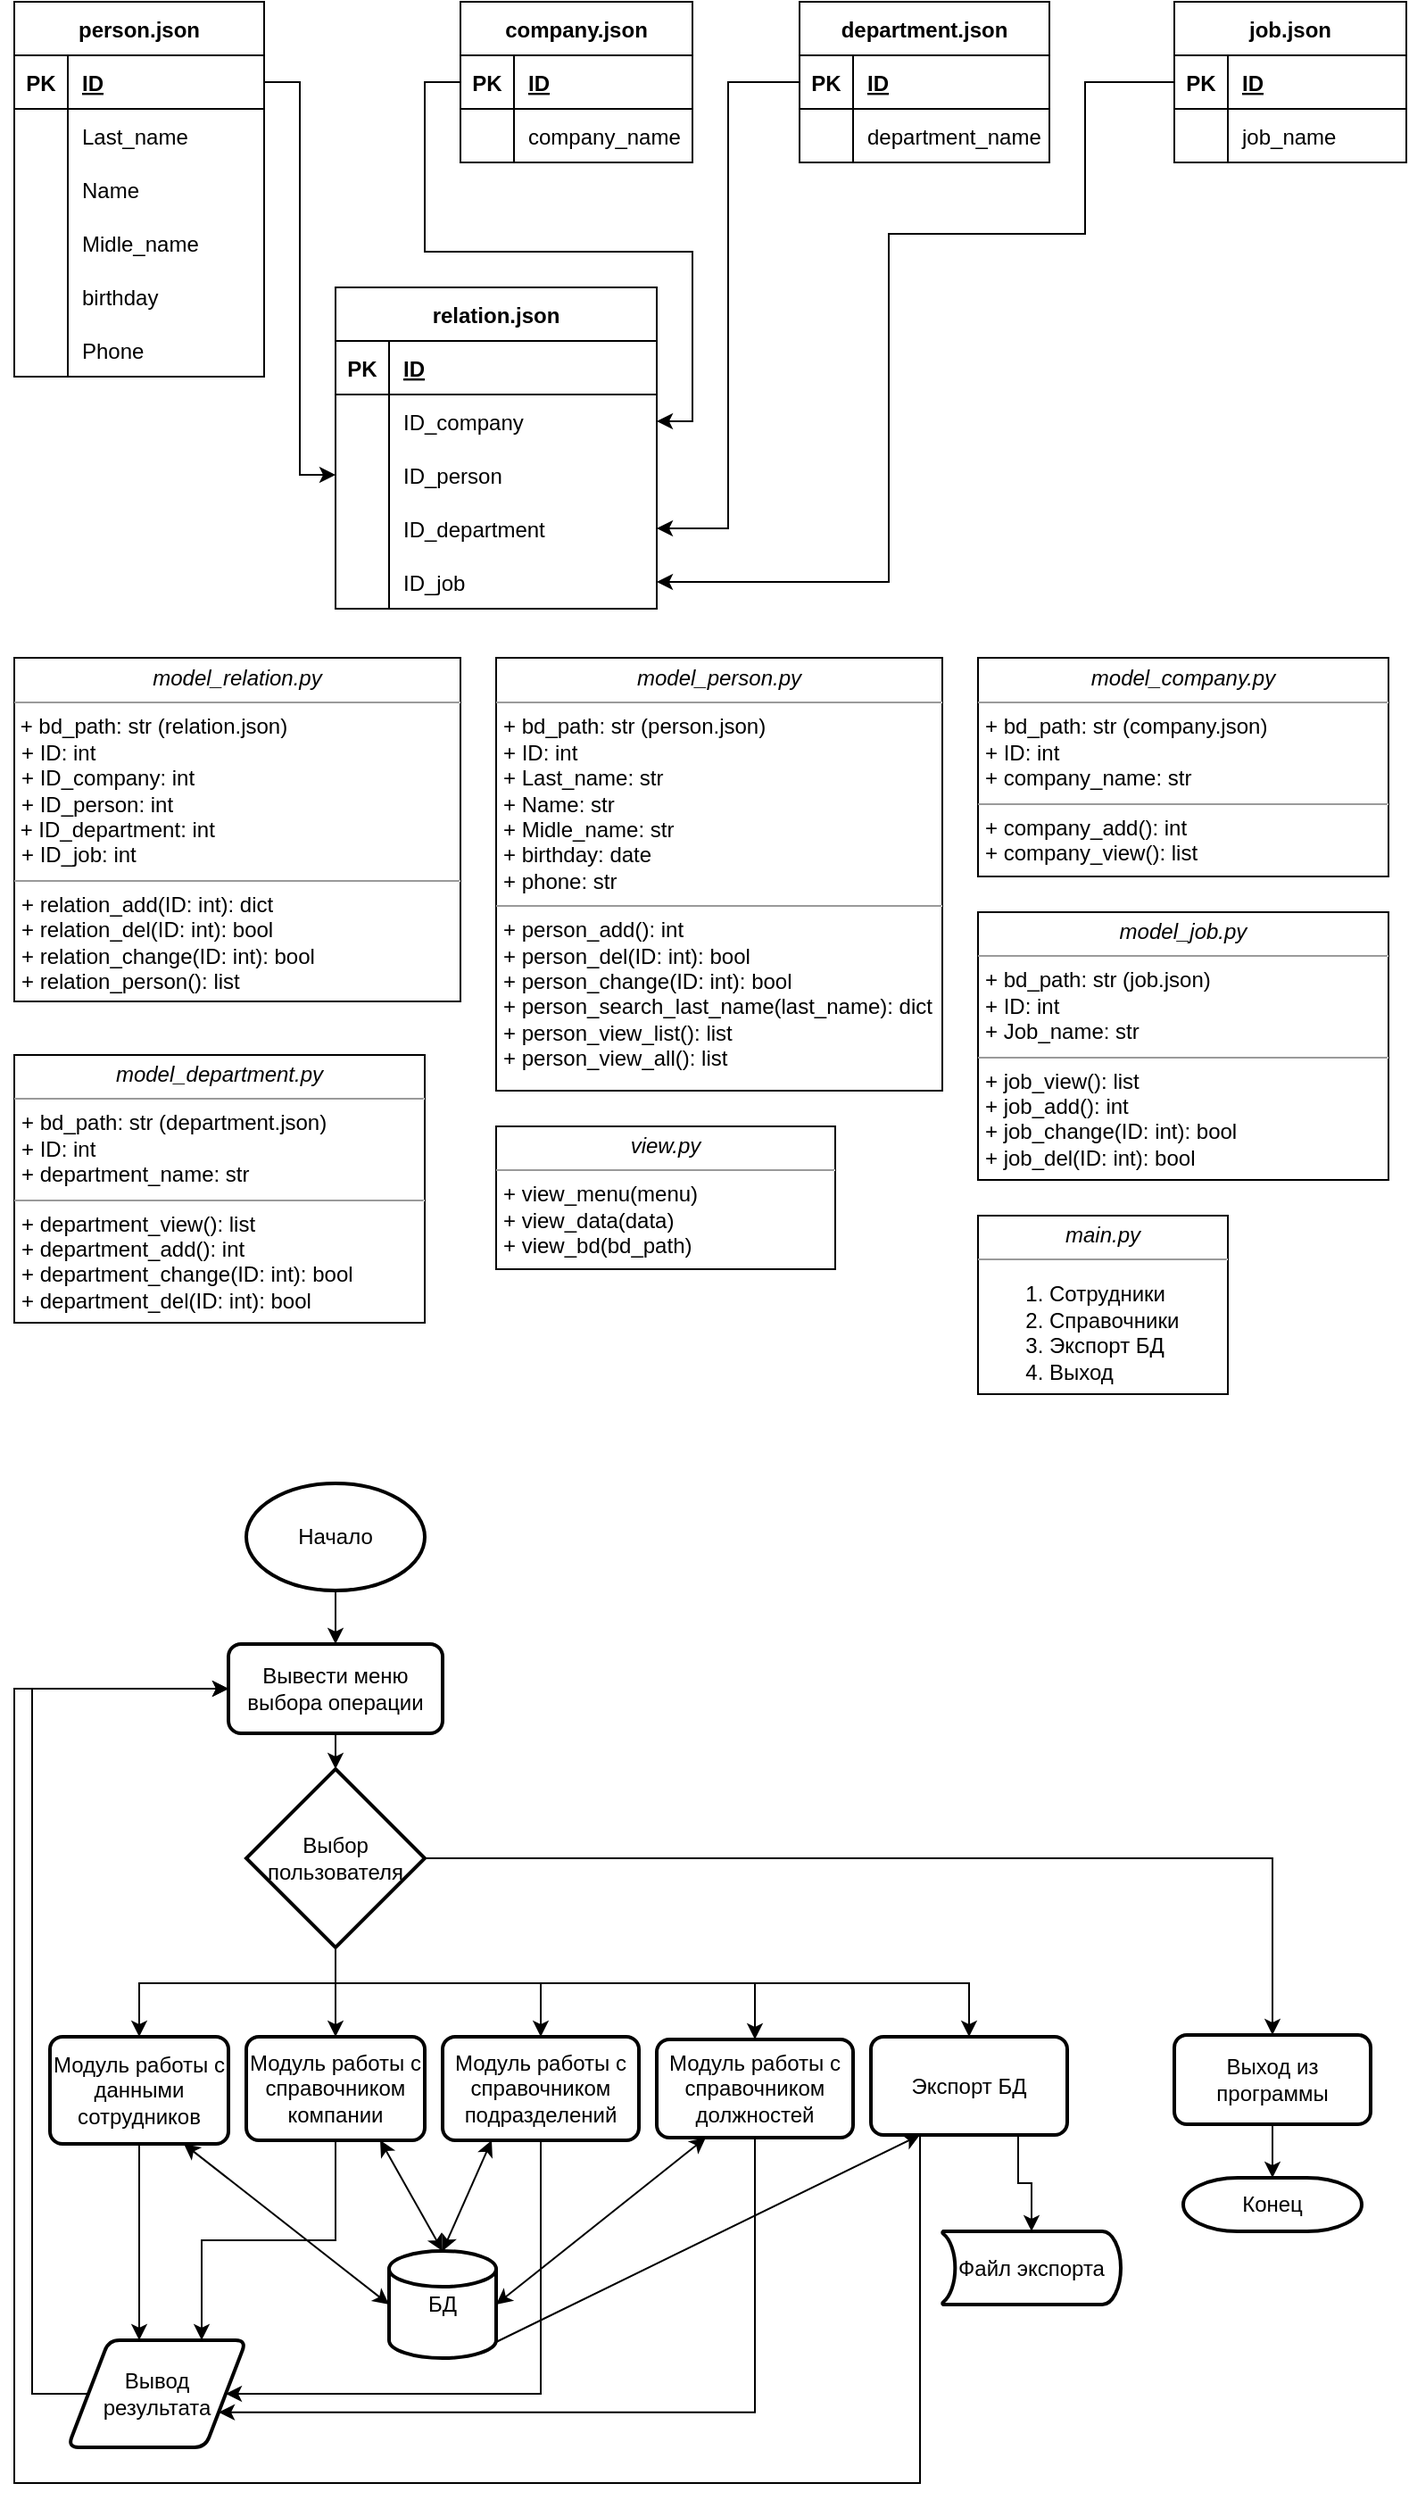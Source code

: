 <mxfile version="20.2.3" type="device"><diagram id="sWIcFdSpcLnIBuMKgdzu" name="Страница 1"><mxGraphModel dx="920" dy="551" grid="1" gridSize="10" guides="1" tooltips="1" connect="1" arrows="1" fold="1" page="1" pageScale="1" pageWidth="827" pageHeight="1169" math="0" shadow="0"><root><mxCell id="0"/><mxCell id="1" parent="0"/><mxCell id="p9lDMC9tDgr-EbRnCSaf-1" value="person.json" style="shape=table;startSize=30;container=1;collapsible=1;childLayout=tableLayout;fixedRows=1;rowLines=0;fontStyle=1;align=center;resizeLast=1;" parent="1" vertex="1"><mxGeometry x="10" y="30" width="140" height="210" as="geometry"/></mxCell><mxCell id="p9lDMC9tDgr-EbRnCSaf-2" value="" style="shape=tableRow;horizontal=0;startSize=0;swimlaneHead=0;swimlaneBody=0;fillColor=none;collapsible=0;dropTarget=0;points=[[0,0.5],[1,0.5]];portConstraint=eastwest;top=0;left=0;right=0;bottom=1;" parent="p9lDMC9tDgr-EbRnCSaf-1" vertex="1"><mxGeometry y="30" width="140" height="30" as="geometry"/></mxCell><mxCell id="p9lDMC9tDgr-EbRnCSaf-3" value="PK" style="shape=partialRectangle;connectable=0;fillColor=none;top=0;left=0;bottom=0;right=0;fontStyle=1;overflow=hidden;" parent="p9lDMC9tDgr-EbRnCSaf-2" vertex="1"><mxGeometry width="30" height="30" as="geometry"><mxRectangle width="30" height="30" as="alternateBounds"/></mxGeometry></mxCell><mxCell id="p9lDMC9tDgr-EbRnCSaf-4" value="ID" style="shape=partialRectangle;connectable=0;fillColor=none;top=0;left=0;bottom=0;right=0;align=left;spacingLeft=6;fontStyle=5;overflow=hidden;" parent="p9lDMC9tDgr-EbRnCSaf-2" vertex="1"><mxGeometry x="30" width="110" height="30" as="geometry"><mxRectangle width="110" height="30" as="alternateBounds"/></mxGeometry></mxCell><mxCell id="p9lDMC9tDgr-EbRnCSaf-5" value="" style="shape=tableRow;horizontal=0;startSize=0;swimlaneHead=0;swimlaneBody=0;fillColor=none;collapsible=0;dropTarget=0;points=[[0,0.5],[1,0.5]];portConstraint=eastwest;top=0;left=0;right=0;bottom=0;" parent="p9lDMC9tDgr-EbRnCSaf-1" vertex="1"><mxGeometry y="60" width="140" height="30" as="geometry"/></mxCell><mxCell id="p9lDMC9tDgr-EbRnCSaf-6" value="" style="shape=partialRectangle;connectable=0;fillColor=none;top=0;left=0;bottom=0;right=0;editable=1;overflow=hidden;" parent="p9lDMC9tDgr-EbRnCSaf-5" vertex="1"><mxGeometry width="30" height="30" as="geometry"><mxRectangle width="30" height="30" as="alternateBounds"/></mxGeometry></mxCell><mxCell id="p9lDMC9tDgr-EbRnCSaf-7" value="Last_name" style="shape=partialRectangle;connectable=0;fillColor=none;top=0;left=0;bottom=0;right=0;align=left;spacingLeft=6;overflow=hidden;" parent="p9lDMC9tDgr-EbRnCSaf-5" vertex="1"><mxGeometry x="30" width="110" height="30" as="geometry"><mxRectangle width="110" height="30" as="alternateBounds"/></mxGeometry></mxCell><mxCell id="p9lDMC9tDgr-EbRnCSaf-8" value="" style="shape=tableRow;horizontal=0;startSize=0;swimlaneHead=0;swimlaneBody=0;fillColor=none;collapsible=0;dropTarget=0;points=[[0,0.5],[1,0.5]];portConstraint=eastwest;top=0;left=0;right=0;bottom=0;" parent="p9lDMC9tDgr-EbRnCSaf-1" vertex="1"><mxGeometry y="90" width="140" height="30" as="geometry"/></mxCell><mxCell id="p9lDMC9tDgr-EbRnCSaf-9" value="" style="shape=partialRectangle;connectable=0;fillColor=none;top=0;left=0;bottom=0;right=0;editable=1;overflow=hidden;" parent="p9lDMC9tDgr-EbRnCSaf-8" vertex="1"><mxGeometry width="30" height="30" as="geometry"><mxRectangle width="30" height="30" as="alternateBounds"/></mxGeometry></mxCell><mxCell id="p9lDMC9tDgr-EbRnCSaf-10" value="Name" style="shape=partialRectangle;connectable=0;fillColor=none;top=0;left=0;bottom=0;right=0;align=left;spacingLeft=6;overflow=hidden;" parent="p9lDMC9tDgr-EbRnCSaf-8" vertex="1"><mxGeometry x="30" width="110" height="30" as="geometry"><mxRectangle width="110" height="30" as="alternateBounds"/></mxGeometry></mxCell><mxCell id="p9lDMC9tDgr-EbRnCSaf-11" value="" style="shape=tableRow;horizontal=0;startSize=0;swimlaneHead=0;swimlaneBody=0;fillColor=none;collapsible=0;dropTarget=0;points=[[0,0.5],[1,0.5]];portConstraint=eastwest;top=0;left=0;right=0;bottom=0;" parent="p9lDMC9tDgr-EbRnCSaf-1" vertex="1"><mxGeometry y="120" width="140" height="30" as="geometry"/></mxCell><mxCell id="p9lDMC9tDgr-EbRnCSaf-12" value="" style="shape=partialRectangle;connectable=0;fillColor=none;top=0;left=0;bottom=0;right=0;editable=1;overflow=hidden;" parent="p9lDMC9tDgr-EbRnCSaf-11" vertex="1"><mxGeometry width="30" height="30" as="geometry"><mxRectangle width="30" height="30" as="alternateBounds"/></mxGeometry></mxCell><mxCell id="p9lDMC9tDgr-EbRnCSaf-13" value="Midle_name" style="shape=partialRectangle;connectable=0;fillColor=none;top=0;left=0;bottom=0;right=0;align=left;spacingLeft=6;overflow=hidden;" parent="p9lDMC9tDgr-EbRnCSaf-11" vertex="1"><mxGeometry x="30" width="110" height="30" as="geometry"><mxRectangle width="110" height="30" as="alternateBounds"/></mxGeometry></mxCell><mxCell id="p9lDMC9tDgr-EbRnCSaf-15" value="" style="shape=tableRow;horizontal=0;startSize=0;swimlaneHead=0;swimlaneBody=0;fillColor=none;collapsible=0;dropTarget=0;points=[[0,0.5],[1,0.5]];portConstraint=eastwest;top=0;left=0;right=0;bottom=0;" parent="p9lDMC9tDgr-EbRnCSaf-1" vertex="1"><mxGeometry y="150" width="140" height="30" as="geometry"/></mxCell><mxCell id="p9lDMC9tDgr-EbRnCSaf-16" value="" style="shape=partialRectangle;connectable=0;fillColor=none;top=0;left=0;bottom=0;right=0;editable=1;overflow=hidden;" parent="p9lDMC9tDgr-EbRnCSaf-15" vertex="1"><mxGeometry width="30" height="30" as="geometry"><mxRectangle width="30" height="30" as="alternateBounds"/></mxGeometry></mxCell><mxCell id="p9lDMC9tDgr-EbRnCSaf-17" value="birthday" style="shape=partialRectangle;connectable=0;fillColor=none;top=0;left=0;bottom=0;right=0;align=left;spacingLeft=6;overflow=hidden;" parent="p9lDMC9tDgr-EbRnCSaf-15" vertex="1"><mxGeometry x="30" width="110" height="30" as="geometry"><mxRectangle width="110" height="30" as="alternateBounds"/></mxGeometry></mxCell><mxCell id="p9lDMC9tDgr-EbRnCSaf-18" value="" style="shape=tableRow;horizontal=0;startSize=0;swimlaneHead=0;swimlaneBody=0;fillColor=none;collapsible=0;dropTarget=0;points=[[0,0.5],[1,0.5]];portConstraint=eastwest;top=0;left=0;right=0;bottom=0;" parent="p9lDMC9tDgr-EbRnCSaf-1" vertex="1"><mxGeometry y="180" width="140" height="30" as="geometry"/></mxCell><mxCell id="p9lDMC9tDgr-EbRnCSaf-19" value="" style="shape=partialRectangle;connectable=0;fillColor=none;top=0;left=0;bottom=0;right=0;editable=1;overflow=hidden;" parent="p9lDMC9tDgr-EbRnCSaf-18" vertex="1"><mxGeometry width="30" height="30" as="geometry"><mxRectangle width="30" height="30" as="alternateBounds"/></mxGeometry></mxCell><mxCell id="p9lDMC9tDgr-EbRnCSaf-20" value="Phone" style="shape=partialRectangle;connectable=0;fillColor=none;top=0;left=0;bottom=0;right=0;align=left;spacingLeft=6;overflow=hidden;" parent="p9lDMC9tDgr-EbRnCSaf-18" vertex="1"><mxGeometry x="30" width="110" height="30" as="geometry"><mxRectangle width="110" height="30" as="alternateBounds"/></mxGeometry></mxCell><mxCell id="p9lDMC9tDgr-EbRnCSaf-21" value="company.json" style="shape=table;startSize=30;container=1;collapsible=1;childLayout=tableLayout;fixedRows=1;rowLines=0;fontStyle=1;align=center;resizeLast=1;" parent="1" vertex="1"><mxGeometry x="260" y="30" width="130" height="90" as="geometry"/></mxCell><mxCell id="p9lDMC9tDgr-EbRnCSaf-22" value="" style="shape=tableRow;horizontal=0;startSize=0;swimlaneHead=0;swimlaneBody=0;fillColor=none;collapsible=0;dropTarget=0;points=[[0,0.5],[1,0.5]];portConstraint=eastwest;top=0;left=0;right=0;bottom=1;" parent="p9lDMC9tDgr-EbRnCSaf-21" vertex="1"><mxGeometry y="30" width="130" height="30" as="geometry"/></mxCell><mxCell id="p9lDMC9tDgr-EbRnCSaf-23" value="PK" style="shape=partialRectangle;connectable=0;fillColor=none;top=0;left=0;bottom=0;right=0;fontStyle=1;overflow=hidden;" parent="p9lDMC9tDgr-EbRnCSaf-22" vertex="1"><mxGeometry width="30" height="30" as="geometry"><mxRectangle width="30" height="30" as="alternateBounds"/></mxGeometry></mxCell><mxCell id="p9lDMC9tDgr-EbRnCSaf-24" value="ID" style="shape=partialRectangle;connectable=0;fillColor=none;top=0;left=0;bottom=0;right=0;align=left;spacingLeft=6;fontStyle=5;overflow=hidden;" parent="p9lDMC9tDgr-EbRnCSaf-22" vertex="1"><mxGeometry x="30" width="100" height="30" as="geometry"><mxRectangle width="100" height="30" as="alternateBounds"/></mxGeometry></mxCell><mxCell id="p9lDMC9tDgr-EbRnCSaf-25" value="" style="shape=tableRow;horizontal=0;startSize=0;swimlaneHead=0;swimlaneBody=0;fillColor=none;collapsible=0;dropTarget=0;points=[[0,0.5],[1,0.5]];portConstraint=eastwest;top=0;left=0;right=0;bottom=0;" parent="p9lDMC9tDgr-EbRnCSaf-21" vertex="1"><mxGeometry y="60" width="130" height="30" as="geometry"/></mxCell><mxCell id="p9lDMC9tDgr-EbRnCSaf-26" value="" style="shape=partialRectangle;connectable=0;fillColor=none;top=0;left=0;bottom=0;right=0;editable=1;overflow=hidden;" parent="p9lDMC9tDgr-EbRnCSaf-25" vertex="1"><mxGeometry width="30" height="30" as="geometry"><mxRectangle width="30" height="30" as="alternateBounds"/></mxGeometry></mxCell><mxCell id="p9lDMC9tDgr-EbRnCSaf-27" value="company_name" style="shape=partialRectangle;connectable=0;fillColor=none;top=0;left=0;bottom=0;right=0;align=left;spacingLeft=6;overflow=hidden;" parent="p9lDMC9tDgr-EbRnCSaf-25" vertex="1"><mxGeometry x="30" width="100" height="30" as="geometry"><mxRectangle width="100" height="30" as="alternateBounds"/></mxGeometry></mxCell><mxCell id="p9lDMC9tDgr-EbRnCSaf-34" value="department.json" style="shape=table;startSize=30;container=1;collapsible=1;childLayout=tableLayout;fixedRows=1;rowLines=0;fontStyle=1;align=center;resizeLast=1;" parent="1" vertex="1"><mxGeometry x="450" y="30" width="140" height="90" as="geometry"/></mxCell><mxCell id="p9lDMC9tDgr-EbRnCSaf-35" value="" style="shape=tableRow;horizontal=0;startSize=0;swimlaneHead=0;swimlaneBody=0;fillColor=none;collapsible=0;dropTarget=0;points=[[0,0.5],[1,0.5]];portConstraint=eastwest;top=0;left=0;right=0;bottom=1;" parent="p9lDMC9tDgr-EbRnCSaf-34" vertex="1"><mxGeometry y="30" width="140" height="30" as="geometry"/></mxCell><mxCell id="p9lDMC9tDgr-EbRnCSaf-36" value="PK" style="shape=partialRectangle;connectable=0;fillColor=none;top=0;left=0;bottom=0;right=0;fontStyle=1;overflow=hidden;" parent="p9lDMC9tDgr-EbRnCSaf-35" vertex="1"><mxGeometry width="30" height="30" as="geometry"><mxRectangle width="30" height="30" as="alternateBounds"/></mxGeometry></mxCell><mxCell id="p9lDMC9tDgr-EbRnCSaf-37" value="ID" style="shape=partialRectangle;connectable=0;fillColor=none;top=0;left=0;bottom=0;right=0;align=left;spacingLeft=6;fontStyle=5;overflow=hidden;" parent="p9lDMC9tDgr-EbRnCSaf-35" vertex="1"><mxGeometry x="30" width="110" height="30" as="geometry"><mxRectangle width="110" height="30" as="alternateBounds"/></mxGeometry></mxCell><mxCell id="p9lDMC9tDgr-EbRnCSaf-38" value="" style="shape=tableRow;horizontal=0;startSize=0;swimlaneHead=0;swimlaneBody=0;fillColor=none;collapsible=0;dropTarget=0;points=[[0,0.5],[1,0.5]];portConstraint=eastwest;top=0;left=0;right=0;bottom=0;" parent="p9lDMC9tDgr-EbRnCSaf-34" vertex="1"><mxGeometry y="60" width="140" height="30" as="geometry"/></mxCell><mxCell id="p9lDMC9tDgr-EbRnCSaf-39" value="" style="shape=partialRectangle;connectable=0;fillColor=none;top=0;left=0;bottom=0;right=0;editable=1;overflow=hidden;" parent="p9lDMC9tDgr-EbRnCSaf-38" vertex="1"><mxGeometry width="30" height="30" as="geometry"><mxRectangle width="30" height="30" as="alternateBounds"/></mxGeometry></mxCell><mxCell id="p9lDMC9tDgr-EbRnCSaf-40" value="department_name" style="shape=partialRectangle;connectable=0;fillColor=none;top=0;left=0;bottom=0;right=0;align=left;spacingLeft=6;overflow=hidden;" parent="p9lDMC9tDgr-EbRnCSaf-38" vertex="1"><mxGeometry x="30" width="110" height="30" as="geometry"><mxRectangle width="110" height="30" as="alternateBounds"/></mxGeometry></mxCell><mxCell id="p9lDMC9tDgr-EbRnCSaf-47" value="job.json" style="shape=table;startSize=30;container=1;collapsible=1;childLayout=tableLayout;fixedRows=1;rowLines=0;fontStyle=1;align=center;resizeLast=1;" parent="1" vertex="1"><mxGeometry x="660" y="30" width="130" height="90" as="geometry"/></mxCell><mxCell id="p9lDMC9tDgr-EbRnCSaf-48" value="" style="shape=tableRow;horizontal=0;startSize=0;swimlaneHead=0;swimlaneBody=0;fillColor=none;collapsible=0;dropTarget=0;points=[[0,0.5],[1,0.5]];portConstraint=eastwest;top=0;left=0;right=0;bottom=1;" parent="p9lDMC9tDgr-EbRnCSaf-47" vertex="1"><mxGeometry y="30" width="130" height="30" as="geometry"/></mxCell><mxCell id="p9lDMC9tDgr-EbRnCSaf-49" value="PK" style="shape=partialRectangle;connectable=0;fillColor=none;top=0;left=0;bottom=0;right=0;fontStyle=1;overflow=hidden;" parent="p9lDMC9tDgr-EbRnCSaf-48" vertex="1"><mxGeometry width="30" height="30" as="geometry"><mxRectangle width="30" height="30" as="alternateBounds"/></mxGeometry></mxCell><mxCell id="p9lDMC9tDgr-EbRnCSaf-50" value="ID" style="shape=partialRectangle;connectable=0;fillColor=none;top=0;left=0;bottom=0;right=0;align=left;spacingLeft=6;fontStyle=5;overflow=hidden;" parent="p9lDMC9tDgr-EbRnCSaf-48" vertex="1"><mxGeometry x="30" width="100" height="30" as="geometry"><mxRectangle width="100" height="30" as="alternateBounds"/></mxGeometry></mxCell><mxCell id="p9lDMC9tDgr-EbRnCSaf-51" value="" style="shape=tableRow;horizontal=0;startSize=0;swimlaneHead=0;swimlaneBody=0;fillColor=none;collapsible=0;dropTarget=0;points=[[0,0.5],[1,0.5]];portConstraint=eastwest;top=0;left=0;right=0;bottom=0;" parent="p9lDMC9tDgr-EbRnCSaf-47" vertex="1"><mxGeometry y="60" width="130" height="30" as="geometry"/></mxCell><mxCell id="p9lDMC9tDgr-EbRnCSaf-52" value="" style="shape=partialRectangle;connectable=0;fillColor=none;top=0;left=0;bottom=0;right=0;editable=1;overflow=hidden;" parent="p9lDMC9tDgr-EbRnCSaf-51" vertex="1"><mxGeometry width="30" height="30" as="geometry"><mxRectangle width="30" height="30" as="alternateBounds"/></mxGeometry></mxCell><mxCell id="p9lDMC9tDgr-EbRnCSaf-53" value="job_name" style="shape=partialRectangle;connectable=0;fillColor=none;top=0;left=0;bottom=0;right=0;align=left;spacingLeft=6;overflow=hidden;" parent="p9lDMC9tDgr-EbRnCSaf-51" vertex="1"><mxGeometry x="30" width="100" height="30" as="geometry"><mxRectangle width="100" height="30" as="alternateBounds"/></mxGeometry></mxCell><mxCell id="p9lDMC9tDgr-EbRnCSaf-54" value="relation.json" style="shape=table;startSize=30;container=1;collapsible=1;childLayout=tableLayout;fixedRows=1;rowLines=0;fontStyle=1;align=center;resizeLast=1;" parent="1" vertex="1"><mxGeometry x="190" y="190" width="180" height="180" as="geometry"/></mxCell><mxCell id="p9lDMC9tDgr-EbRnCSaf-55" value="" style="shape=tableRow;horizontal=0;startSize=0;swimlaneHead=0;swimlaneBody=0;fillColor=none;collapsible=0;dropTarget=0;points=[[0,0.5],[1,0.5]];portConstraint=eastwest;top=0;left=0;right=0;bottom=1;" parent="p9lDMC9tDgr-EbRnCSaf-54" vertex="1"><mxGeometry y="30" width="180" height="30" as="geometry"/></mxCell><mxCell id="p9lDMC9tDgr-EbRnCSaf-56" value="PK" style="shape=partialRectangle;connectable=0;fillColor=none;top=0;left=0;bottom=0;right=0;fontStyle=1;overflow=hidden;" parent="p9lDMC9tDgr-EbRnCSaf-55" vertex="1"><mxGeometry width="30" height="30" as="geometry"><mxRectangle width="30" height="30" as="alternateBounds"/></mxGeometry></mxCell><mxCell id="p9lDMC9tDgr-EbRnCSaf-57" value="ID" style="shape=partialRectangle;connectable=0;fillColor=none;top=0;left=0;bottom=0;right=0;align=left;spacingLeft=6;fontStyle=5;overflow=hidden;" parent="p9lDMC9tDgr-EbRnCSaf-55" vertex="1"><mxGeometry x="30" width="150" height="30" as="geometry"><mxRectangle width="150" height="30" as="alternateBounds"/></mxGeometry></mxCell><mxCell id="p9lDMC9tDgr-EbRnCSaf-58" value="" style="shape=tableRow;horizontal=0;startSize=0;swimlaneHead=0;swimlaneBody=0;fillColor=none;collapsible=0;dropTarget=0;points=[[0,0.5],[1,0.5]];portConstraint=eastwest;top=0;left=0;right=0;bottom=0;" parent="p9lDMC9tDgr-EbRnCSaf-54" vertex="1"><mxGeometry y="60" width="180" height="30" as="geometry"/></mxCell><mxCell id="p9lDMC9tDgr-EbRnCSaf-59" value="" style="shape=partialRectangle;connectable=0;fillColor=none;top=0;left=0;bottom=0;right=0;editable=1;overflow=hidden;" parent="p9lDMC9tDgr-EbRnCSaf-58" vertex="1"><mxGeometry width="30" height="30" as="geometry"><mxRectangle width="30" height="30" as="alternateBounds"/></mxGeometry></mxCell><mxCell id="p9lDMC9tDgr-EbRnCSaf-60" value="ID_company" style="shape=partialRectangle;connectable=0;fillColor=none;top=0;left=0;bottom=0;right=0;align=left;spacingLeft=6;overflow=hidden;" parent="p9lDMC9tDgr-EbRnCSaf-58" vertex="1"><mxGeometry x="30" width="150" height="30" as="geometry"><mxRectangle width="150" height="30" as="alternateBounds"/></mxGeometry></mxCell><mxCell id="p9lDMC9tDgr-EbRnCSaf-61" value="" style="shape=tableRow;horizontal=0;startSize=0;swimlaneHead=0;swimlaneBody=0;fillColor=none;collapsible=0;dropTarget=0;points=[[0,0.5],[1,0.5]];portConstraint=eastwest;top=0;left=0;right=0;bottom=0;" parent="p9lDMC9tDgr-EbRnCSaf-54" vertex="1"><mxGeometry y="90" width="180" height="30" as="geometry"/></mxCell><mxCell id="p9lDMC9tDgr-EbRnCSaf-62" value="" style="shape=partialRectangle;connectable=0;fillColor=none;top=0;left=0;bottom=0;right=0;editable=1;overflow=hidden;" parent="p9lDMC9tDgr-EbRnCSaf-61" vertex="1"><mxGeometry width="30" height="30" as="geometry"><mxRectangle width="30" height="30" as="alternateBounds"/></mxGeometry></mxCell><mxCell id="p9lDMC9tDgr-EbRnCSaf-63" value="ID_person" style="shape=partialRectangle;connectable=0;fillColor=none;top=0;left=0;bottom=0;right=0;align=left;spacingLeft=6;overflow=hidden;" parent="p9lDMC9tDgr-EbRnCSaf-61" vertex="1"><mxGeometry x="30" width="150" height="30" as="geometry"><mxRectangle width="150" height="30" as="alternateBounds"/></mxGeometry></mxCell><mxCell id="p9lDMC9tDgr-EbRnCSaf-64" value="" style="shape=tableRow;horizontal=0;startSize=0;swimlaneHead=0;swimlaneBody=0;fillColor=none;collapsible=0;dropTarget=0;points=[[0,0.5],[1,0.5]];portConstraint=eastwest;top=0;left=0;right=0;bottom=0;" parent="p9lDMC9tDgr-EbRnCSaf-54" vertex="1"><mxGeometry y="120" width="180" height="30" as="geometry"/></mxCell><mxCell id="p9lDMC9tDgr-EbRnCSaf-65" value="" style="shape=partialRectangle;connectable=0;fillColor=none;top=0;left=0;bottom=0;right=0;editable=1;overflow=hidden;" parent="p9lDMC9tDgr-EbRnCSaf-64" vertex="1"><mxGeometry width="30" height="30" as="geometry"><mxRectangle width="30" height="30" as="alternateBounds"/></mxGeometry></mxCell><mxCell id="p9lDMC9tDgr-EbRnCSaf-66" value="ID_department" style="shape=partialRectangle;connectable=0;fillColor=none;top=0;left=0;bottom=0;right=0;align=left;spacingLeft=6;overflow=hidden;fontStyle=0" parent="p9lDMC9tDgr-EbRnCSaf-64" vertex="1"><mxGeometry x="30" width="150" height="30" as="geometry"><mxRectangle width="150" height="30" as="alternateBounds"/></mxGeometry></mxCell><mxCell id="p9lDMC9tDgr-EbRnCSaf-67" value="" style="shape=tableRow;horizontal=0;startSize=0;swimlaneHead=0;swimlaneBody=0;fillColor=none;collapsible=0;dropTarget=0;points=[[0,0.5],[1,0.5]];portConstraint=eastwest;top=0;left=0;right=0;bottom=0;" parent="p9lDMC9tDgr-EbRnCSaf-54" vertex="1"><mxGeometry y="150" width="180" height="30" as="geometry"/></mxCell><mxCell id="p9lDMC9tDgr-EbRnCSaf-68" value="" style="shape=partialRectangle;connectable=0;fillColor=none;top=0;left=0;bottom=0;right=0;editable=1;overflow=hidden;" parent="p9lDMC9tDgr-EbRnCSaf-67" vertex="1"><mxGeometry width="30" height="30" as="geometry"><mxRectangle width="30" height="30" as="alternateBounds"/></mxGeometry></mxCell><mxCell id="p9lDMC9tDgr-EbRnCSaf-69" value="ID_job" style="shape=partialRectangle;connectable=0;fillColor=none;top=0;left=0;bottom=0;right=0;align=left;spacingLeft=6;overflow=hidden;fontStyle=0" parent="p9lDMC9tDgr-EbRnCSaf-67" vertex="1"><mxGeometry x="30" width="150" height="30" as="geometry"><mxRectangle width="150" height="30" as="alternateBounds"/></mxGeometry></mxCell><mxCell id="p9lDMC9tDgr-EbRnCSaf-70" style="edgeStyle=orthogonalEdgeStyle;rounded=0;orthogonalLoop=1;jettySize=auto;html=1;entryX=0;entryY=0.5;entryDx=0;entryDy=0;" parent="1" source="p9lDMC9tDgr-EbRnCSaf-2" target="p9lDMC9tDgr-EbRnCSaf-61" edge="1"><mxGeometry relative="1" as="geometry"/></mxCell><mxCell id="p9lDMC9tDgr-EbRnCSaf-71" style="edgeStyle=orthogonalEdgeStyle;rounded=0;orthogonalLoop=1;jettySize=auto;html=1;entryX=1;entryY=0.5;entryDx=0;entryDy=0;" parent="1" source="p9lDMC9tDgr-EbRnCSaf-22" target="p9lDMC9tDgr-EbRnCSaf-58" edge="1"><mxGeometry relative="1" as="geometry"/></mxCell><mxCell id="p9lDMC9tDgr-EbRnCSaf-72" style="edgeStyle=orthogonalEdgeStyle;rounded=0;orthogonalLoop=1;jettySize=auto;html=1;entryX=1;entryY=0.5;entryDx=0;entryDy=0;" parent="1" source="p9lDMC9tDgr-EbRnCSaf-35" target="p9lDMC9tDgr-EbRnCSaf-64" edge="1"><mxGeometry relative="1" as="geometry"/></mxCell><mxCell id="p9lDMC9tDgr-EbRnCSaf-73" style="edgeStyle=orthogonalEdgeStyle;rounded=0;orthogonalLoop=1;jettySize=auto;html=1;entryX=1;entryY=0.5;entryDx=0;entryDy=0;" parent="1" source="p9lDMC9tDgr-EbRnCSaf-48" target="p9lDMC9tDgr-EbRnCSaf-67" edge="1"><mxGeometry relative="1" as="geometry"><Array as="points"><mxPoint x="610" y="75"/><mxPoint x="610" y="160"/><mxPoint x="500" y="160"/><mxPoint x="500" y="355"/></Array></mxGeometry></mxCell><mxCell id="p9lDMC9tDgr-EbRnCSaf-109" value="&lt;p style=&quot;margin:0px;margin-top:4px;text-align:center;&quot;&gt;&lt;i&gt;model_person.py&lt;/i&gt;&lt;/p&gt;&lt;hr size=&quot;1&quot;&gt;&lt;p style=&quot;margin:0px;margin-left:4px;&quot;&gt;&lt;span style=&quot;&quot;&gt;+ bd_path: str (person.json)&lt;/span&gt;&lt;/p&gt;&lt;p style=&quot;margin:0px;margin-left:4px;&quot;&gt;&lt;span style=&quot;&quot;&gt;+ ID: int&lt;/span&gt;&lt;/p&gt;&lt;p style=&quot;margin:0px;margin-left:4px;&quot;&gt;&lt;span style=&quot;&quot;&gt;+ Last_name: str&lt;/span&gt;&lt;/p&gt;&lt;p style=&quot;margin:0px;margin-left:4px;&quot;&gt;&lt;span style=&quot;&quot;&gt;+ Name: str&lt;/span&gt;&lt;/p&gt;&lt;p style=&quot;margin:0px;margin-left:4px;&quot;&gt;&lt;span style=&quot;&quot;&gt;+ Midle_name: str&lt;/span&gt;&lt;/p&gt;&lt;p style=&quot;margin:0px;margin-left:4px;&quot;&gt;&lt;span style=&quot;&quot;&gt;+ birthday: date&lt;/span&gt;&lt;/p&gt;&lt;p style=&quot;margin:0px;margin-left:4px;&quot;&gt;&lt;span style=&quot;&quot;&gt;+ phone: str&lt;/span&gt;&lt;/p&gt;&lt;hr size=&quot;1&quot;&gt;&lt;p style=&quot;margin:0px;margin-left:4px;&quot;&gt;+ person_add(): int&lt;br&gt;+ person_del(ID: int): bool&lt;/p&gt;&lt;p style=&quot;margin:0px;margin-left:4px;&quot;&gt;+ person_change&lt;span style=&quot;background-color: initial;&quot;&gt;(ID: int): bool&lt;/span&gt;&lt;/p&gt;&lt;p style=&quot;margin:0px;margin-left:4px;&quot;&gt;+ person_search_last_name&lt;span style=&quot;background-color: initial;&quot;&gt;(last_name): dict&lt;/span&gt;&lt;/p&gt;&lt;p style=&quot;margin:0px;margin-left:4px;&quot;&gt;+ person_view_list(): list&lt;/p&gt;&lt;p style=&quot;margin:0px;margin-left:4px;&quot;&gt;+ person_view_all(): list&lt;br&gt;&lt;/p&gt;" style="verticalAlign=top;align=left;overflow=fill;fontSize=12;fontFamily=Helvetica;html=1;" parent="1" vertex="1"><mxGeometry x="280" y="397.5" width="250" height="242.5" as="geometry"/></mxCell><mxCell id="p9lDMC9tDgr-EbRnCSaf-110" value="&lt;p style=&quot;margin:0px;margin-top:4px;text-align:center;&quot;&gt;&lt;i&gt;view.py&lt;/i&gt;&lt;/p&gt;&lt;hr size=&quot;1&quot;&gt;&lt;p style=&quot;margin:0px;margin-left:4px;&quot;&gt;&lt;/p&gt;&lt;p style=&quot;margin:0px;margin-left:4px;&quot;&gt;+&amp;nbsp;&lt;span style=&quot;&quot;&gt;view_menu(menu)&lt;/span&gt;&lt;br&gt;+ view_data(data)&lt;/p&gt;&lt;p style=&quot;margin:0px;margin-left:4px;&quot;&gt;+ view_bd(bd_path)&lt;/p&gt;&lt;p style=&quot;margin:0px;margin-left:4px;&quot;&gt;&lt;br&gt;&lt;/p&gt;" style="verticalAlign=top;align=left;overflow=fill;fontSize=12;fontFamily=Helvetica;html=1;" parent="1" vertex="1"><mxGeometry x="280" y="660" width="190" height="80" as="geometry"/></mxCell><mxCell id="p9lDMC9tDgr-EbRnCSaf-111" value="&lt;p style=&quot;margin:0px;margin-top:4px;text-align:center;&quot;&gt;&lt;i&gt;model_relation.py&lt;/i&gt;&lt;/p&gt;&lt;hr size=&quot;1&quot;&gt;&amp;nbsp;+ bd_path: str&lt;span style=&quot;background-color: initial;&quot;&gt;&amp;nbsp;(relation.json)&lt;/span&gt;&lt;br&gt;&lt;p style=&quot;margin:0px;margin-left:4px;&quot;&gt;&lt;span style=&quot;&quot;&gt;+ ID: int&lt;/span&gt;&lt;/p&gt;&lt;p style=&quot;margin:0px;margin-left:4px;&quot;&gt;&lt;span style=&quot;&quot;&gt;+&amp;nbsp;&lt;/span&gt;ID_company&lt;span style=&quot;&quot;&gt;: int&lt;/span&gt;&lt;/p&gt;&lt;p style=&quot;margin:0px;margin-left:4px;&quot;&gt;&lt;span style=&quot;&quot;&gt;+&amp;nbsp;&lt;/span&gt;ID_person&lt;span style=&quot;&quot;&gt;: int&lt;/span&gt;&lt;/p&gt;&amp;nbsp;+ ID_department&lt;span style=&quot;background-color: initial;&quot;&gt;: int&lt;/span&gt;&lt;br&gt;&lt;p style=&quot;margin:0px;margin-left:4px;&quot;&gt;&lt;span style=&quot;&quot;&gt;+&amp;nbsp;&lt;/span&gt;ID_job&lt;span style=&quot;&quot;&gt;: int&lt;/span&gt;&lt;/p&gt;&lt;hr size=&quot;1&quot;&gt;&lt;p style=&quot;margin:0px;margin-left:4px;&quot;&gt;+ relation_add(ID: int): dict&lt;br&gt;+ relation_del(ID: int): bool&lt;/p&gt;&lt;p style=&quot;margin:0px;margin-left:4px;&quot;&gt;+ relation_change(ID: int): bool&lt;/p&gt;&lt;p style=&quot;margin:0px;margin-left:4px;&quot;&gt;+ relation_person(): list&lt;/p&gt;" style="verticalAlign=top;align=left;overflow=fill;fontSize=12;fontFamily=Helvetica;html=1;" parent="1" vertex="1"><mxGeometry x="10" y="397.5" width="250" height="192.5" as="geometry"/></mxCell><mxCell id="p9lDMC9tDgr-EbRnCSaf-112" value="&lt;p style=&quot;margin:0px;margin-top:4px;text-align:center;&quot;&gt;&lt;i&gt;model_company.py&lt;/i&gt;&lt;/p&gt;&lt;hr size=&quot;1&quot;&gt;&lt;p style=&quot;margin:0px;margin-left:4px;&quot;&gt;&lt;span style=&quot;&quot;&gt;+ bd_path: str (company.json)&lt;/span&gt;&lt;/p&gt;&lt;p style=&quot;margin:0px;margin-left:4px;&quot;&gt;&lt;span style=&quot;&quot;&gt;+ ID: int&lt;/span&gt;&lt;/p&gt;&lt;p style=&quot;margin:0px;margin-left:4px;&quot;&gt;&lt;span style=&quot;&quot;&gt;+ company_name: str&lt;/span&gt;&lt;/p&gt;&lt;hr size=&quot;1&quot;&gt;&lt;p style=&quot;margin:0px;margin-left:4px;&quot;&gt;&lt;span style=&quot;background-color: initial;&quot;&gt;+ company_add(): int&lt;/span&gt;&lt;br&gt;&lt;/p&gt;&lt;p style=&quot;margin:0px;margin-left:4px;&quot;&gt;&lt;span style=&quot;background-color: initial;&quot;&gt;+ company_view(): list&lt;/span&gt;&lt;/p&gt;" style="verticalAlign=top;align=left;overflow=fill;fontSize=12;fontFamily=Helvetica;html=1;" parent="1" vertex="1"><mxGeometry x="550" y="397.5" width="230" height="122.5" as="geometry"/></mxCell><mxCell id="p9lDMC9tDgr-EbRnCSaf-113" value="&lt;p style=&quot;margin:0px;margin-top:4px;text-align:center;&quot;&gt;&lt;i&gt;model_job.py&lt;/i&gt;&lt;/p&gt;&lt;hr size=&quot;1&quot;&gt;&lt;p style=&quot;margin:0px;margin-left:4px;&quot;&gt;&lt;span style=&quot;&quot;&gt;+ bd_path: str (job.json)&lt;/span&gt;&lt;/p&gt;&lt;p style=&quot;margin:0px;margin-left:4px;&quot;&gt;&lt;span style=&quot;&quot;&gt;+ ID: int&lt;/span&gt;&lt;/p&gt;&lt;p style=&quot;margin:0px;margin-left:4px;&quot;&gt;&lt;span style=&quot;&quot;&gt;+ Job_name: str&lt;/span&gt;&lt;/p&gt;&lt;hr size=&quot;1&quot;&gt;&lt;p style=&quot;margin:0px;margin-left:4px;&quot;&gt;&lt;span style=&quot;background-color: initial;&quot;&gt;+ job_view(): list&lt;/span&gt;&lt;br&gt;&lt;/p&gt;&lt;p style=&quot;margin:0px;margin-left:4px;&quot;&gt;+ job_add(): int&lt;span style=&quot;background-color: initial;&quot;&gt;&lt;br&gt;&lt;/span&gt;&lt;/p&gt;&lt;p style=&quot;margin:0px;margin-left:4px;&quot;&gt;+ job_change(ID: int): bool&lt;br&gt;&lt;/p&gt;&lt;p style=&quot;margin:0px;margin-left:4px;&quot;&gt;+ job_del(ID: int): bool&lt;/p&gt;" style="verticalAlign=top;align=left;overflow=fill;fontSize=12;fontFamily=Helvetica;html=1;" parent="1" vertex="1"><mxGeometry x="550" y="540" width="230" height="150" as="geometry"/></mxCell><mxCell id="p9lDMC9tDgr-EbRnCSaf-116" value="&lt;p style=&quot;margin:0px;margin-top:4px;text-align:center;&quot;&gt;&lt;i&gt;model_department.py&lt;/i&gt;&lt;/p&gt;&lt;hr size=&quot;1&quot;&gt;&lt;p style=&quot;margin:0px;margin-left:4px;&quot;&gt;&lt;span style=&quot;&quot;&gt;+ bd_path: str (department.json)&lt;/span&gt;&lt;/p&gt;&lt;p style=&quot;margin:0px;margin-left:4px;&quot;&gt;&lt;span style=&quot;&quot;&gt;+ ID: int&lt;/span&gt;&lt;/p&gt;&lt;p style=&quot;margin:0px;margin-left:4px;&quot;&gt;&lt;span style=&quot;&quot;&gt;+ department_name: str&lt;/span&gt;&lt;/p&gt;&lt;hr size=&quot;1&quot;&gt;&lt;p style=&quot;margin:0px;margin-left:4px;&quot;&gt;&lt;span style=&quot;background-color: initial;&quot;&gt;+ &lt;/span&gt;department_view&lt;span style=&quot;background-color: initial;&quot;&gt;(): list&lt;/span&gt;&lt;br&gt;&lt;/p&gt;&lt;p style=&quot;margin:0px;margin-left:4px;&quot;&gt;+ department_add(): int&lt;span style=&quot;background-color: initial;&quot;&gt;&lt;br&gt;&lt;/span&gt;&lt;/p&gt;&lt;p style=&quot;margin:0px;margin-left:4px;&quot;&gt;+ department_change&lt;span style=&quot;background-color: initial;&quot;&gt;(ID: int): bool&lt;/span&gt;&lt;/p&gt;&lt;p style=&quot;margin:0px;margin-left:4px;&quot;&gt;+ department_del(ID: int): bool&lt;/p&gt;" style="verticalAlign=top;align=left;overflow=fill;fontSize=12;fontFamily=Helvetica;html=1;" parent="1" vertex="1"><mxGeometry x="10" y="620" width="230" height="150" as="geometry"/></mxCell><mxCell id="p9lDMC9tDgr-EbRnCSaf-118" value="&lt;p style=&quot;margin:0px;margin-top:4px;text-align:center;&quot;&gt;&lt;i&gt;main.py&lt;/i&gt;&lt;/p&gt;&lt;hr size=&quot;1&quot;&gt;&lt;p style=&quot;margin:0px;margin-left:4px;&quot;&gt;&lt;/p&gt;&lt;div style=&quot;text-align: center;&quot;&gt;&lt;ol&gt;&lt;li style=&quot;text-align: left;&quot;&gt;&lt;span style=&quot;background-color: initial;&quot;&gt;Сотрудники&lt;/span&gt;&lt;br&gt;&lt;/li&gt;&lt;li style=&quot;text-align: left;&quot;&gt;Справочники&lt;/li&gt;&lt;li style=&quot;text-align: left;&quot;&gt;Экспорт БД&lt;/li&gt;&lt;li style=&quot;text-align: left;&quot;&gt;Выход&lt;/li&gt;&lt;/ol&gt;&lt;/div&gt;" style="verticalAlign=top;align=left;overflow=fill;fontSize=12;fontFamily=Helvetica;html=1;" parent="1" vertex="1"><mxGeometry x="550" y="710" width="140" height="100" as="geometry"/></mxCell><mxCell id="4qconT1vVP1qEoewDRab-3" style="edgeStyle=orthogonalEdgeStyle;rounded=0;orthogonalLoop=1;jettySize=auto;html=1;entryX=0.5;entryY=0;entryDx=0;entryDy=0;" edge="1" parent="1" source="4qconT1vVP1qEoewDRab-1" target="4qconT1vVP1qEoewDRab-2"><mxGeometry relative="1" as="geometry"/></mxCell><mxCell id="4qconT1vVP1qEoewDRab-1" value="Начало" style="strokeWidth=2;html=1;shape=mxgraph.flowchart.start_1;whiteSpace=wrap;" vertex="1" parent="1"><mxGeometry x="140" y="860" width="100" height="60" as="geometry"/></mxCell><mxCell id="4qconT1vVP1qEoewDRab-5" style="edgeStyle=orthogonalEdgeStyle;rounded=0;orthogonalLoop=1;jettySize=auto;html=1;entryX=0.5;entryY=0;entryDx=0;entryDy=0;entryPerimeter=0;" edge="1" parent="1" source="4qconT1vVP1qEoewDRab-2" target="4qconT1vVP1qEoewDRab-4"><mxGeometry relative="1" as="geometry"/></mxCell><mxCell id="4qconT1vVP1qEoewDRab-2" value="Вывести меню выбора операции" style="rounded=1;whiteSpace=wrap;html=1;absoluteArcSize=1;arcSize=14;strokeWidth=2;" vertex="1" parent="1"><mxGeometry x="130" y="950" width="120" height="50" as="geometry"/></mxCell><mxCell id="4qconT1vVP1qEoewDRab-11" style="edgeStyle=orthogonalEdgeStyle;rounded=0;orthogonalLoop=1;jettySize=auto;html=1;entryX=0.5;entryY=0;entryDx=0;entryDy=0;exitX=1;exitY=0.5;exitDx=0;exitDy=0;exitPerimeter=0;" edge="1" parent="1" source="4qconT1vVP1qEoewDRab-4" target="4qconT1vVP1qEoewDRab-29"><mxGeometry relative="1" as="geometry"><mxPoint x="260" y="1080.059" as="sourcePoint"/><mxPoint x="545" y="1171.5" as="targetPoint"/></mxGeometry></mxCell><mxCell id="4qconT1vVP1qEoewDRab-21" style="edgeStyle=orthogonalEdgeStyle;rounded=0;orthogonalLoop=1;jettySize=auto;html=1;entryX=0.5;entryY=0;entryDx=0;entryDy=0;exitX=0.5;exitY=1;exitDx=0;exitDy=0;exitPerimeter=0;" edge="1" parent="1" source="4qconT1vVP1qEoewDRab-4" target="4qconT1vVP1qEoewDRab-16"><mxGeometry relative="1" as="geometry"><mxPoint x="210" y="1110" as="sourcePoint"/><Array as="points"><mxPoint x="190" y="1140"/><mxPoint x="80" y="1140"/></Array></mxGeometry></mxCell><mxCell id="4qconT1vVP1qEoewDRab-22" style="edgeStyle=orthogonalEdgeStyle;rounded=0;orthogonalLoop=1;jettySize=auto;html=1;entryX=0.5;entryY=0;entryDx=0;entryDy=0;exitX=0.5;exitY=1;exitDx=0;exitDy=0;exitPerimeter=0;" edge="1" parent="1" source="4qconT1vVP1qEoewDRab-4" target="4qconT1vVP1qEoewDRab-17"><mxGeometry relative="1" as="geometry"><mxPoint x="210" y="1110" as="sourcePoint"/></mxGeometry></mxCell><mxCell id="4qconT1vVP1qEoewDRab-23" style="edgeStyle=orthogonalEdgeStyle;rounded=0;orthogonalLoop=1;jettySize=auto;html=1;entryX=0.5;entryY=0;entryDx=0;entryDy=0;exitX=0.5;exitY=1;exitDx=0;exitDy=0;exitPerimeter=0;" edge="1" parent="1" source="4qconT1vVP1qEoewDRab-4" target="4qconT1vVP1qEoewDRab-18"><mxGeometry relative="1" as="geometry"><mxPoint x="210" y="1110" as="sourcePoint"/><Array as="points"><mxPoint x="190" y="1140"/><mxPoint x="305" y="1140"/></Array></mxGeometry></mxCell><mxCell id="4qconT1vVP1qEoewDRab-24" style="edgeStyle=orthogonalEdgeStyle;rounded=0;orthogonalLoop=1;jettySize=auto;html=1;entryX=0.5;entryY=0;entryDx=0;entryDy=0;exitX=0.5;exitY=1;exitDx=0;exitDy=0;exitPerimeter=0;" edge="1" parent="1" source="4qconT1vVP1qEoewDRab-4" target="4qconT1vVP1qEoewDRab-19"><mxGeometry relative="1" as="geometry"><mxPoint x="210" y="1110" as="sourcePoint"/><Array as="points"><mxPoint x="190" y="1140"/><mxPoint x="425" y="1140"/></Array></mxGeometry></mxCell><mxCell id="4qconT1vVP1qEoewDRab-44" style="edgeStyle=orthogonalEdgeStyle;rounded=0;orthogonalLoop=1;jettySize=auto;html=1;entryX=0.5;entryY=0;entryDx=0;entryDy=0;" edge="1" parent="1" source="4qconT1vVP1qEoewDRab-4" target="4qconT1vVP1qEoewDRab-43"><mxGeometry relative="1" as="geometry"><Array as="points"><mxPoint x="190" y="1140"/><mxPoint x="545" y="1140"/></Array></mxGeometry></mxCell><mxCell id="4qconT1vVP1qEoewDRab-4" value="Выбор пользователя" style="strokeWidth=2;html=1;shape=mxgraph.flowchart.decision;whiteSpace=wrap;" vertex="1" parent="1"><mxGeometry x="140" y="1020" width="100" height="100" as="geometry"/></mxCell><mxCell id="4qconT1vVP1qEoewDRab-9" value="Конец" style="strokeWidth=2;html=1;shape=mxgraph.flowchart.terminator;whiteSpace=wrap;" vertex="1" parent="1"><mxGeometry x="665" y="1249" width="100" height="30" as="geometry"/></mxCell><mxCell id="4qconT1vVP1qEoewDRab-12" value="БД" style="strokeWidth=2;html=1;shape=mxgraph.flowchart.database;whiteSpace=wrap;" vertex="1" parent="1"><mxGeometry x="220" y="1290" width="60" height="60" as="geometry"/></mxCell><mxCell id="4qconT1vVP1qEoewDRab-53" style="edgeStyle=orthogonalEdgeStyle;rounded=0;orthogonalLoop=1;jettySize=auto;html=1;entryX=0.4;entryY=0;entryDx=0;entryDy=0;entryPerimeter=0;" edge="1" parent="1" source="4qconT1vVP1qEoewDRab-16" target="4qconT1vVP1qEoewDRab-50"><mxGeometry relative="1" as="geometry"/></mxCell><mxCell id="4qconT1vVP1qEoewDRab-16" value="Модуль работы с данными сотрудников" style="rounded=1;whiteSpace=wrap;html=1;absoluteArcSize=1;arcSize=14;strokeWidth=2;" vertex="1" parent="1"><mxGeometry x="30" y="1170" width="100" height="60" as="geometry"/></mxCell><mxCell id="4qconT1vVP1qEoewDRab-54" style="edgeStyle=orthogonalEdgeStyle;rounded=0;orthogonalLoop=1;jettySize=auto;html=1;entryX=0.75;entryY=0;entryDx=0;entryDy=0;" edge="1" parent="1" source="4qconT1vVP1qEoewDRab-17" target="4qconT1vVP1qEoewDRab-50"><mxGeometry relative="1" as="geometry"/></mxCell><mxCell id="4qconT1vVP1qEoewDRab-17" value="Модуль работы с справочником компании" style="rounded=1;whiteSpace=wrap;html=1;absoluteArcSize=1;arcSize=14;strokeWidth=2;" vertex="1" parent="1"><mxGeometry x="140" y="1170" width="100" height="58" as="geometry"/></mxCell><mxCell id="4qconT1vVP1qEoewDRab-55" style="edgeStyle=orthogonalEdgeStyle;rounded=0;orthogonalLoop=1;jettySize=auto;html=1;entryX=1;entryY=0.5;entryDx=0;entryDy=0;" edge="1" parent="1" source="4qconT1vVP1qEoewDRab-18" target="4qconT1vVP1qEoewDRab-50"><mxGeometry relative="1" as="geometry"><Array as="points"><mxPoint x="305" y="1370"/></Array></mxGeometry></mxCell><mxCell id="4qconT1vVP1qEoewDRab-18" value="Модуль работы с справочником подразделений" style="rounded=1;whiteSpace=wrap;html=1;absoluteArcSize=1;arcSize=14;strokeWidth=2;" vertex="1" parent="1"><mxGeometry x="250" y="1170" width="110" height="58" as="geometry"/></mxCell><mxCell id="4qconT1vVP1qEoewDRab-56" style="edgeStyle=orthogonalEdgeStyle;rounded=0;orthogonalLoop=1;jettySize=auto;html=1;entryX=1;entryY=0.75;entryDx=0;entryDy=0;" edge="1" parent="1" source="4qconT1vVP1qEoewDRab-19" target="4qconT1vVP1qEoewDRab-50"><mxGeometry relative="1" as="geometry"><mxPoint x="150" y="1400" as="targetPoint"/><Array as="points"><mxPoint x="425" y="1380"/></Array></mxGeometry></mxCell><mxCell id="4qconT1vVP1qEoewDRab-19" value="Модуль работы с справочником должностей" style="rounded=1;whiteSpace=wrap;html=1;absoluteArcSize=1;arcSize=14;strokeWidth=2;" vertex="1" parent="1"><mxGeometry x="370" y="1171.5" width="110" height="55" as="geometry"/></mxCell><mxCell id="4qconT1vVP1qEoewDRab-33" style="edgeStyle=orthogonalEdgeStyle;rounded=0;orthogonalLoop=1;jettySize=auto;html=1;entryX=0.5;entryY=0;entryDx=0;entryDy=0;entryPerimeter=0;" edge="1" parent="1" source="4qconT1vVP1qEoewDRab-29" target="4qconT1vVP1qEoewDRab-9"><mxGeometry relative="1" as="geometry"/></mxCell><mxCell id="4qconT1vVP1qEoewDRab-29" value="Выход из программы" style="rounded=1;whiteSpace=wrap;html=1;absoluteArcSize=1;arcSize=14;strokeWidth=2;" vertex="1" parent="1"><mxGeometry x="660" y="1169" width="110" height="50" as="geometry"/></mxCell><mxCell id="4qconT1vVP1qEoewDRab-35" value="" style="endArrow=classic;startArrow=classic;html=1;rounded=0;exitX=1;exitY=0.5;exitDx=0;exitDy=0;exitPerimeter=0;entryX=0.25;entryY=1;entryDx=0;entryDy=0;" edge="1" parent="1" source="4qconT1vVP1qEoewDRab-12" target="4qconT1vVP1qEoewDRab-19"><mxGeometry width="50" height="50" relative="1" as="geometry"><mxPoint x="370" y="1310" as="sourcePoint"/><mxPoint x="420" y="1260" as="targetPoint"/></mxGeometry></mxCell><mxCell id="4qconT1vVP1qEoewDRab-36" value="" style="endArrow=classic;startArrow=classic;html=1;rounded=0;entryX=0.75;entryY=1;entryDx=0;entryDy=0;exitX=0;exitY=0.5;exitDx=0;exitDy=0;exitPerimeter=0;" edge="1" parent="1" source="4qconT1vVP1qEoewDRab-12" target="4qconT1vVP1qEoewDRab-16"><mxGeometry width="50" height="50" relative="1" as="geometry"><mxPoint x="90" y="1330" as="sourcePoint"/><mxPoint x="140" y="1280" as="targetPoint"/></mxGeometry></mxCell><mxCell id="4qconT1vVP1qEoewDRab-37" value="" style="endArrow=classic;startArrow=classic;html=1;rounded=0;entryX=0.25;entryY=1;entryDx=0;entryDy=0;exitX=0.5;exitY=0;exitDx=0;exitDy=0;exitPerimeter=0;" edge="1" parent="1" source="4qconT1vVP1qEoewDRab-12" target="4qconT1vVP1qEoewDRab-18"><mxGeometry width="50" height="50" relative="1" as="geometry"><mxPoint x="320" y="1390" as="sourcePoint"/><mxPoint x="370" y="1340" as="targetPoint"/></mxGeometry></mxCell><mxCell id="4qconT1vVP1qEoewDRab-38" value="" style="endArrow=classic;startArrow=classic;html=1;rounded=0;entryX=0.75;entryY=1;entryDx=0;entryDy=0;exitX=0.5;exitY=0;exitDx=0;exitDy=0;exitPerimeter=0;" edge="1" parent="1" source="4qconT1vVP1qEoewDRab-12" target="4qconT1vVP1qEoewDRab-17"><mxGeometry width="50" height="50" relative="1" as="geometry"><mxPoint x="340" y="1390" as="sourcePoint"/><mxPoint x="390" y="1340" as="targetPoint"/></mxGeometry></mxCell><mxCell id="4qconT1vVP1qEoewDRab-45" style="edgeStyle=orthogonalEdgeStyle;rounded=0;orthogonalLoop=1;jettySize=auto;html=1;entryX=0;entryY=0.5;entryDx=0;entryDy=0;exitX=0.25;exitY=1;exitDx=0;exitDy=0;" edge="1" parent="1" source="4qconT1vVP1qEoewDRab-43" target="4qconT1vVP1qEoewDRab-2"><mxGeometry relative="1" as="geometry"><Array as="points"><mxPoint x="518" y="1420"/><mxPoint x="10" y="1420"/><mxPoint x="10" y="975"/></Array></mxGeometry></mxCell><mxCell id="4qconT1vVP1qEoewDRab-49" style="edgeStyle=orthogonalEdgeStyle;rounded=0;orthogonalLoop=1;jettySize=auto;html=1;entryX=0.5;entryY=1;entryDx=0;entryDy=0;entryPerimeter=0;exitX=0.75;exitY=1;exitDx=0;exitDy=0;" edge="1" parent="1" source="4qconT1vVP1qEoewDRab-43" target="4qconT1vVP1qEoewDRab-48"><mxGeometry relative="1" as="geometry"/></mxCell><mxCell id="4qconT1vVP1qEoewDRab-43" value="Экспорт БД" style="rounded=1;whiteSpace=wrap;html=1;absoluteArcSize=1;arcSize=14;strokeWidth=2;" vertex="1" parent="1"><mxGeometry x="490" y="1170" width="110" height="55" as="geometry"/></mxCell><mxCell id="4qconT1vVP1qEoewDRab-47" value="" style="endArrow=classic;html=1;rounded=0;exitX=1;exitY=0.85;exitDx=0;exitDy=0;exitPerimeter=0;entryX=0.25;entryY=1;entryDx=0;entryDy=0;" edge="1" parent="1" source="4qconT1vVP1qEoewDRab-12" target="4qconT1vVP1qEoewDRab-43"><mxGeometry width="50" height="50" relative="1" as="geometry"><mxPoint x="570" y="1350" as="sourcePoint"/><mxPoint x="620" y="1300" as="targetPoint"/></mxGeometry></mxCell><mxCell id="4qconT1vVP1qEoewDRab-48" value="Файл экспорта" style="strokeWidth=2;html=1;shape=mxgraph.flowchart.stored_data;whiteSpace=wrap;direction=west;" vertex="1" parent="1"><mxGeometry x="530" y="1279" width="100" height="41" as="geometry"/></mxCell><mxCell id="4qconT1vVP1qEoewDRab-52" style="edgeStyle=orthogonalEdgeStyle;rounded=0;orthogonalLoop=1;jettySize=auto;html=1;entryX=0;entryY=0.5;entryDx=0;entryDy=0;" edge="1" parent="1" source="4qconT1vVP1qEoewDRab-50" target="4qconT1vVP1qEoewDRab-2"><mxGeometry relative="1" as="geometry"><Array as="points"><mxPoint x="20" y="1370"/><mxPoint x="20" y="975"/></Array></mxGeometry></mxCell><mxCell id="4qconT1vVP1qEoewDRab-50" value="Вывод результата" style="shape=parallelogram;html=1;strokeWidth=2;perimeter=parallelogramPerimeter;whiteSpace=wrap;rounded=1;arcSize=12;size=0.23;" vertex="1" parent="1"><mxGeometry x="40" y="1340" width="100" height="60" as="geometry"/></mxCell></root></mxGraphModel></diagram></mxfile>